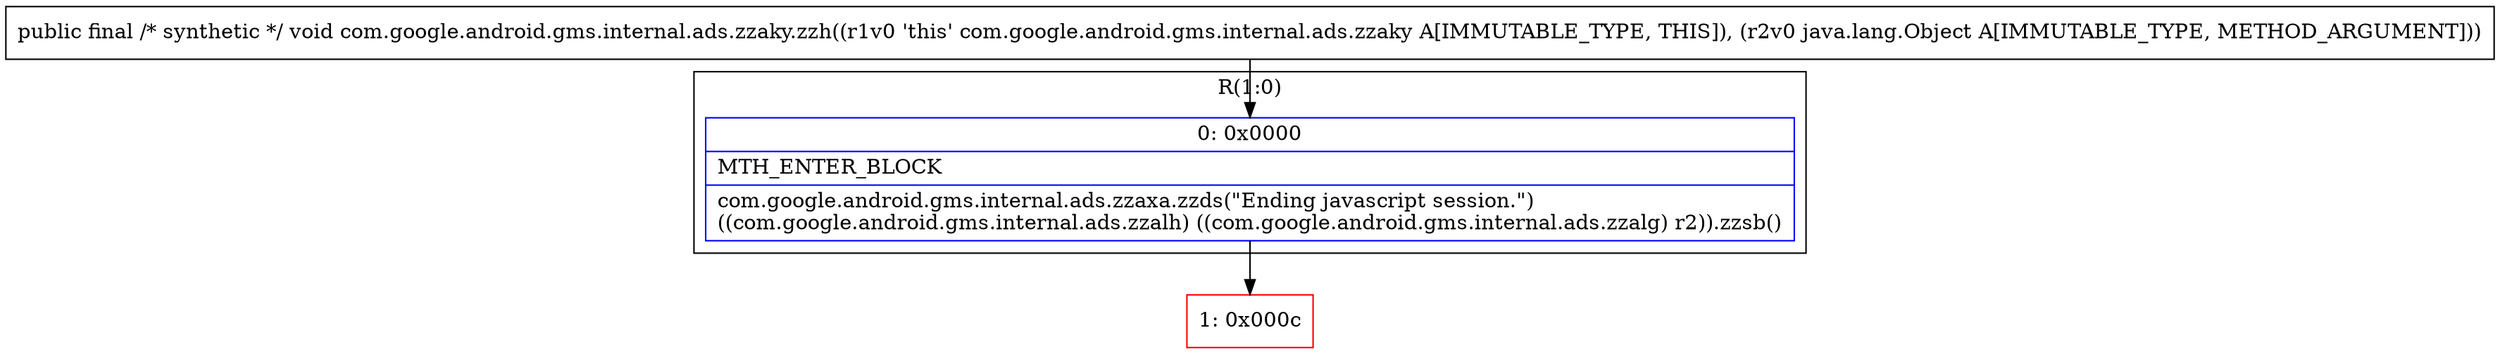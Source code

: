 digraph "CFG forcom.google.android.gms.internal.ads.zzaky.zzh(Ljava\/lang\/Object;)V" {
subgraph cluster_Region_1963768707 {
label = "R(1:0)";
node [shape=record,color=blue];
Node_0 [shape=record,label="{0\:\ 0x0000|MTH_ENTER_BLOCK\l|com.google.android.gms.internal.ads.zzaxa.zzds(\"Ending javascript session.\")\l((com.google.android.gms.internal.ads.zzalh) ((com.google.android.gms.internal.ads.zzalg) r2)).zzsb()\l}"];
}
Node_1 [shape=record,color=red,label="{1\:\ 0x000c}"];
MethodNode[shape=record,label="{public final \/* synthetic *\/ void com.google.android.gms.internal.ads.zzaky.zzh((r1v0 'this' com.google.android.gms.internal.ads.zzaky A[IMMUTABLE_TYPE, THIS]), (r2v0 java.lang.Object A[IMMUTABLE_TYPE, METHOD_ARGUMENT])) }"];
MethodNode -> Node_0;
Node_0 -> Node_1;
}

